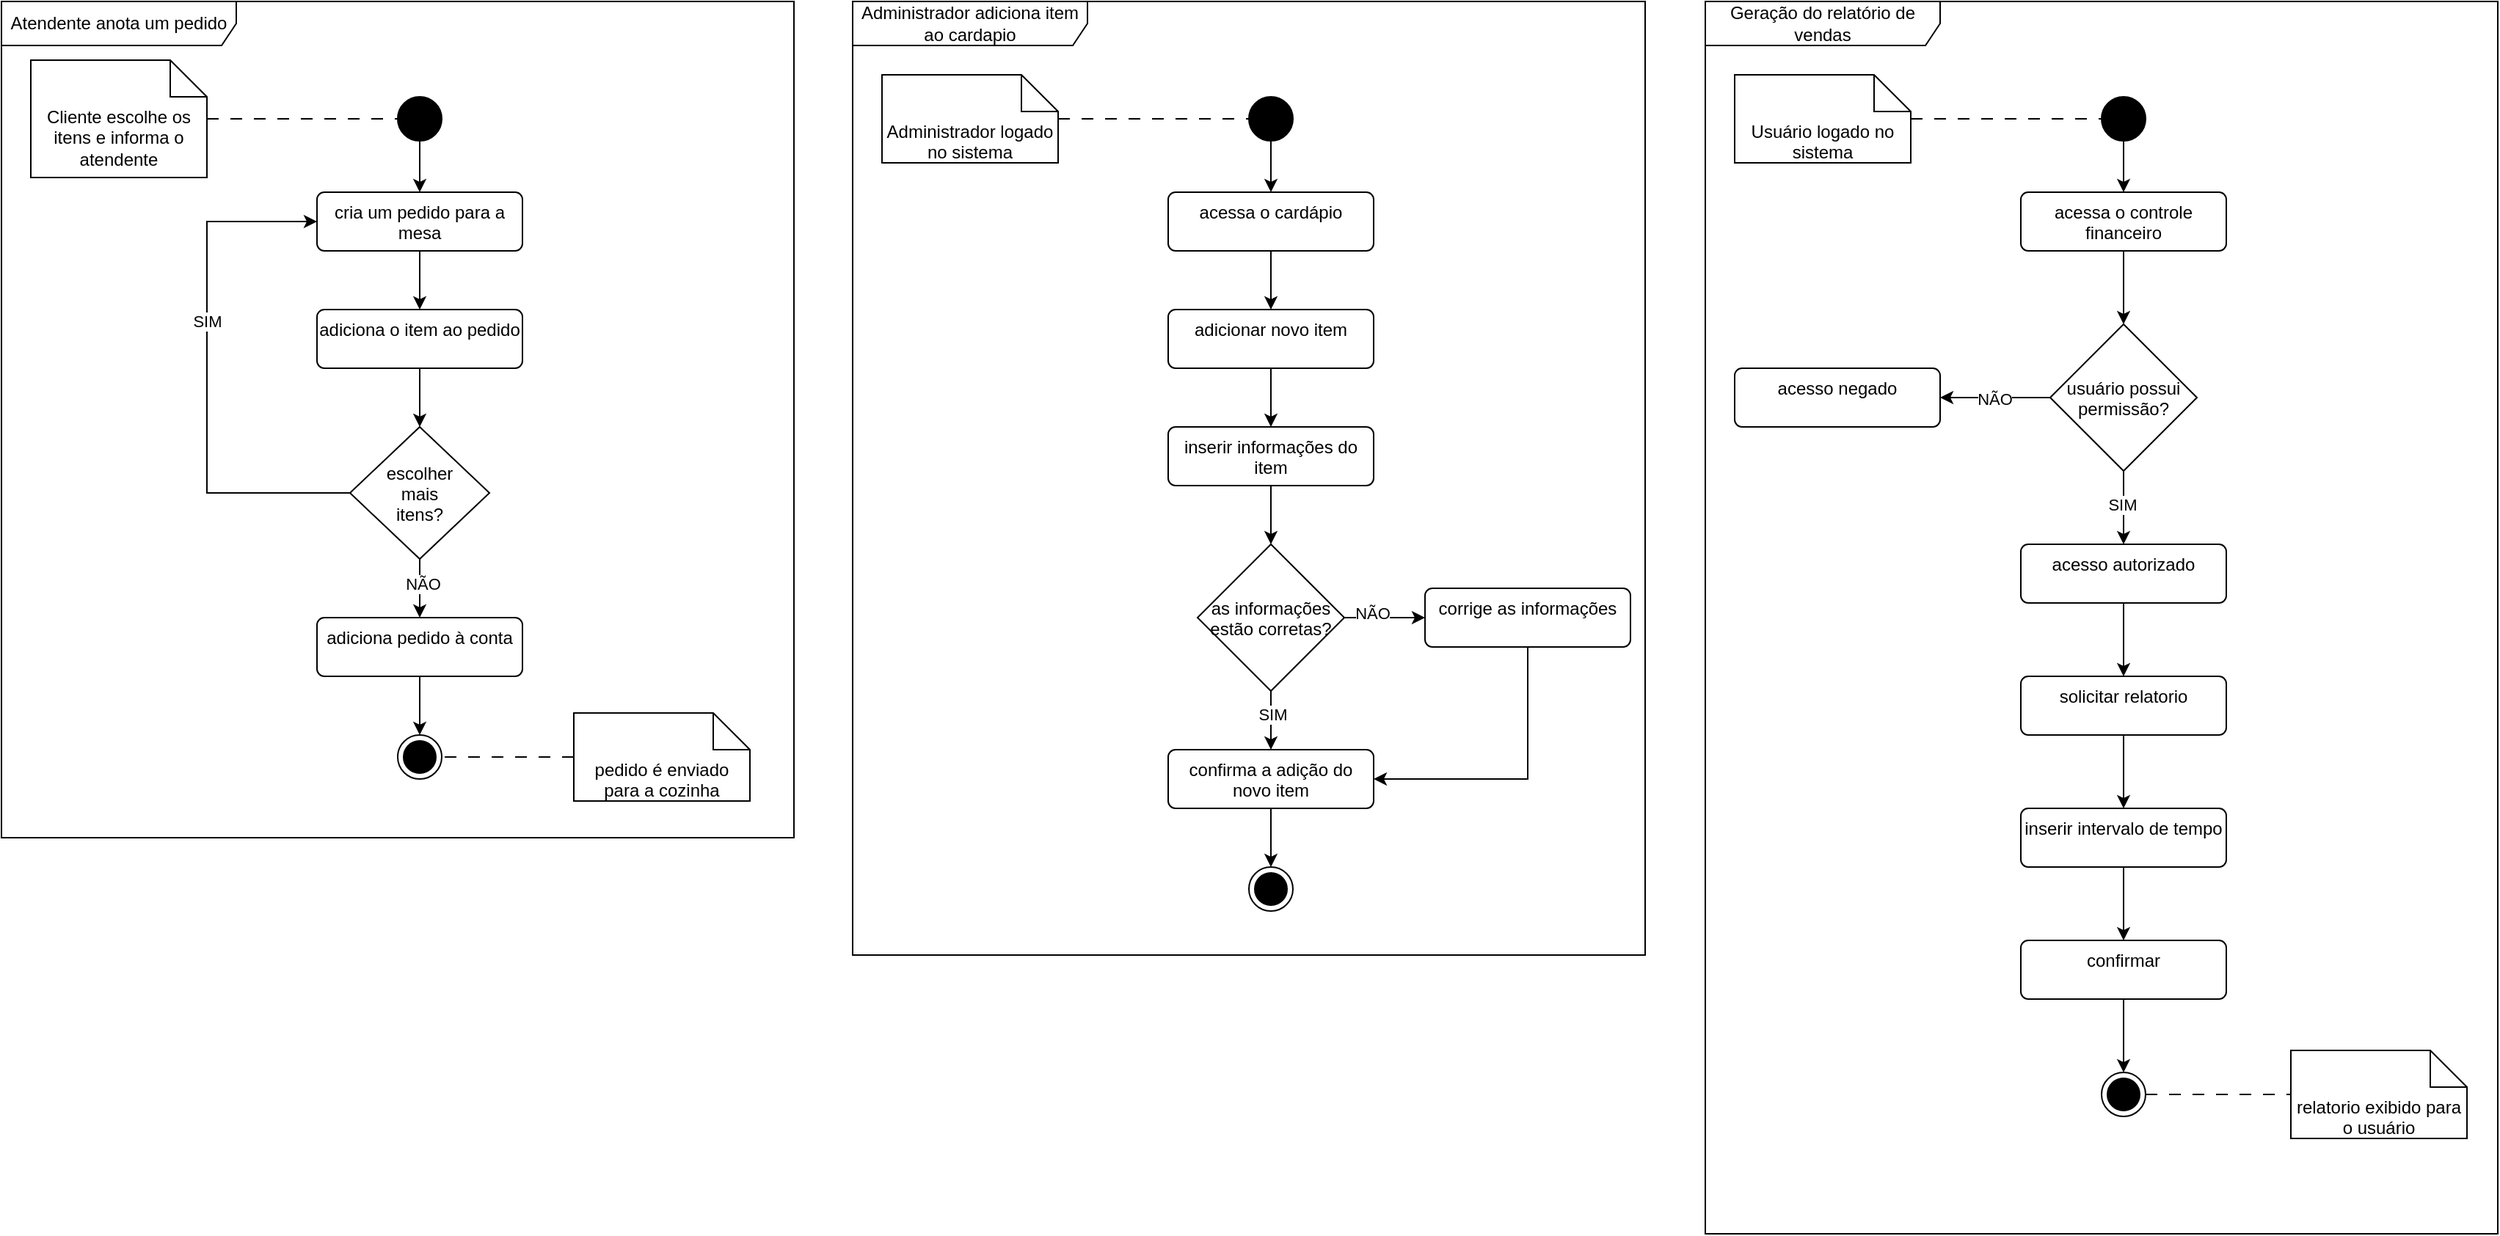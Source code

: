 <mxfile version="24.8.3">
  <diagram id="2TaP7NYXVBXx6e11orQC" name="Página-1">
    <mxGraphModel dx="1050" dy="2860" grid="1" gridSize="10" guides="1" tooltips="1" connect="1" arrows="1" fold="1" page="1" pageScale="1" pageWidth="827" pageHeight="1169" math="0" shadow="0">
      <root>
        <mxCell id="0" />
        <mxCell id="1" parent="0" />
        <mxCell id="BzwNZcg5VRHFtzT_5H1Z-67" style="edgeStyle=orthogonalEdgeStyle;rounded=0;orthogonalLoop=1;jettySize=auto;html=1;entryX=0;entryY=0.5;entryDx=0;entryDy=0;endArrow=none;endFill=0;dashed=1;dashPattern=8 8;" parent="1" source="BzwNZcg5VRHFtzT_5H1Z-65" target="BzwNZcg5VRHFtzT_5H1Z-66" edge="1">
          <mxGeometry relative="1" as="geometry" />
        </mxCell>
        <mxCell id="BzwNZcg5VRHFtzT_5H1Z-69" style="edgeStyle=orthogonalEdgeStyle;rounded=0;orthogonalLoop=1;jettySize=auto;html=1;" parent="1" source="BzwNZcg5VRHFtzT_5H1Z-66" target="BzwNZcg5VRHFtzT_5H1Z-68" edge="1">
          <mxGeometry relative="1" as="geometry" />
        </mxCell>
        <mxCell id="BzwNZcg5VRHFtzT_5H1Z-66" value="" style="ellipse;fillColor=strokeColor;html=1;" parent="1" vertex="1">
          <mxGeometry x="330" y="-2255" width="30" height="30" as="geometry" />
        </mxCell>
        <mxCell id="BzwNZcg5VRHFtzT_5H1Z-71" style="edgeStyle=orthogonalEdgeStyle;rounded=0;orthogonalLoop=1;jettySize=auto;html=1;entryX=0.5;entryY=0;entryDx=0;entryDy=0;" parent="1" source="BzwNZcg5VRHFtzT_5H1Z-68" target="BzwNZcg5VRHFtzT_5H1Z-70" edge="1">
          <mxGeometry relative="1" as="geometry" />
        </mxCell>
        <mxCell id="BzwNZcg5VRHFtzT_5H1Z-68" value="cria um pedido para a mesa" style="html=1;align=center;verticalAlign=top;rounded=1;absoluteArcSize=1;arcSize=10;dashed=0;whiteSpace=wrap;" parent="1" vertex="1">
          <mxGeometry x="275" y="-2190" width="140" height="40" as="geometry" />
        </mxCell>
        <mxCell id="BzwNZcg5VRHFtzT_5H1Z-73" style="edgeStyle=orthogonalEdgeStyle;rounded=0;orthogonalLoop=1;jettySize=auto;html=1;entryX=0.5;entryY=0;entryDx=0;entryDy=0;" parent="1" source="BzwNZcg5VRHFtzT_5H1Z-70" target="BzwNZcg5VRHFtzT_5H1Z-72" edge="1">
          <mxGeometry relative="1" as="geometry" />
        </mxCell>
        <mxCell id="BzwNZcg5VRHFtzT_5H1Z-70" value="adiciona o item ao pedido" style="html=1;align=center;verticalAlign=top;rounded=1;absoluteArcSize=1;arcSize=10;dashed=0;whiteSpace=wrap;" parent="1" vertex="1">
          <mxGeometry x="275" y="-2110" width="140" height="40" as="geometry" />
        </mxCell>
        <mxCell id="BzwNZcg5VRHFtzT_5H1Z-74" style="edgeStyle=orthogonalEdgeStyle;rounded=0;orthogonalLoop=1;jettySize=auto;html=1;entryX=0;entryY=0.5;entryDx=0;entryDy=0;exitX=0;exitY=0.5;exitDx=0;exitDy=0;" parent="1" source="BzwNZcg5VRHFtzT_5H1Z-72" target="BzwNZcg5VRHFtzT_5H1Z-68" edge="1">
          <mxGeometry relative="1" as="geometry">
            <Array as="points">
              <mxPoint x="200" y="-1985" />
              <mxPoint x="200" y="-2170" />
            </Array>
          </mxGeometry>
        </mxCell>
        <mxCell id="BzwNZcg5VRHFtzT_5H1Z-75" value="SIM" style="edgeLabel;html=1;align=center;verticalAlign=middle;resizable=0;points=[];" parent="BzwNZcg5VRHFtzT_5H1Z-74" vertex="1" connectable="0">
          <mxGeometry x="0.2" relative="1" as="geometry">
            <mxPoint as="offset" />
          </mxGeometry>
        </mxCell>
        <mxCell id="BzwNZcg5VRHFtzT_5H1Z-78" style="edgeStyle=orthogonalEdgeStyle;rounded=0;orthogonalLoop=1;jettySize=auto;html=1;" parent="1" source="BzwNZcg5VRHFtzT_5H1Z-72" target="BzwNZcg5VRHFtzT_5H1Z-77" edge="1">
          <mxGeometry relative="1" as="geometry" />
        </mxCell>
        <mxCell id="BzwNZcg5VRHFtzT_5H1Z-89" value="NÃO" style="edgeLabel;html=1;align=center;verticalAlign=middle;resizable=0;points=[];" parent="BzwNZcg5VRHFtzT_5H1Z-78" vertex="1" connectable="0">
          <mxGeometry x="-0.165" y="2" relative="1" as="geometry">
            <mxPoint as="offset" />
          </mxGeometry>
        </mxCell>
        <mxCell id="BzwNZcg5VRHFtzT_5H1Z-72" value="escolher&#xa; mais &#xa;itens?" style="rhombus;" parent="1" vertex="1">
          <mxGeometry x="297.5" y="-2030" width="95" height="90" as="geometry" />
        </mxCell>
        <mxCell id="BzwNZcg5VRHFtzT_5H1Z-81" style="edgeStyle=orthogonalEdgeStyle;rounded=0;orthogonalLoop=1;jettySize=auto;html=1;entryX=0.5;entryY=0;entryDx=0;entryDy=0;" parent="1" source="BzwNZcg5VRHFtzT_5H1Z-77" target="BzwNZcg5VRHFtzT_5H1Z-80" edge="1">
          <mxGeometry relative="1" as="geometry" />
        </mxCell>
        <mxCell id="BzwNZcg5VRHFtzT_5H1Z-77" value="adiciona pedido à conta" style="html=1;align=center;verticalAlign=top;rounded=1;absoluteArcSize=1;arcSize=10;dashed=0;whiteSpace=wrap;" parent="1" vertex="1">
          <mxGeometry x="275" y="-1900" width="140" height="40" as="geometry" />
        </mxCell>
        <mxCell id="BzwNZcg5VRHFtzT_5H1Z-80" value="" style="ellipse;html=1;shape=endState;fillColor=strokeColor;" parent="1" vertex="1">
          <mxGeometry x="330" y="-1820" width="30" height="30" as="geometry" />
        </mxCell>
        <mxCell id="BzwNZcg5VRHFtzT_5H1Z-83" style="edgeStyle=orthogonalEdgeStyle;rounded=0;orthogonalLoop=1;jettySize=auto;html=1;entryX=1;entryY=0.5;entryDx=0;entryDy=0;endArrow=none;endFill=0;dashed=1;dashPattern=8 8;" parent="1" source="BzwNZcg5VRHFtzT_5H1Z-82" target="BzwNZcg5VRHFtzT_5H1Z-80" edge="1">
          <mxGeometry relative="1" as="geometry" />
        </mxCell>
        <mxCell id="BzwNZcg5VRHFtzT_5H1Z-82" value="pedido é enviado para a cozinha" style="shape=note2;boundedLbl=1;whiteSpace=wrap;html=1;size=25;verticalAlign=top;align=center;" parent="1" vertex="1">
          <mxGeometry x="450" y="-1835" width="120" height="60" as="geometry" />
        </mxCell>
        <mxCell id="BzwNZcg5VRHFtzT_5H1Z-84" value="Atendente anota um pedido" style="shape=umlFrame;whiteSpace=wrap;html=1;pointerEvents=0;recursiveResize=0;container=1;collapsible=0;width=160;" parent="1" vertex="1">
          <mxGeometry x="60" y="-2320" width="540" height="570" as="geometry" />
        </mxCell>
        <mxCell id="BzwNZcg5VRHFtzT_5H1Z-65" value="Cliente escolhe os itens e informa o atendente" style="shape=note2;boundedLbl=1;whiteSpace=wrap;html=1;size=25;verticalAlign=top;align=center;" parent="BzwNZcg5VRHFtzT_5H1Z-84" vertex="1">
          <mxGeometry x="20" y="40" width="120" height="80" as="geometry" />
        </mxCell>
        <mxCell id="BzwNZcg5VRHFtzT_5H1Z-87" style="edgeStyle=orthogonalEdgeStyle;rounded=0;orthogonalLoop=1;jettySize=auto;html=1;entryX=0;entryY=0.5;entryDx=0;entryDy=0;dashed=1;dashPattern=8 8;endArrow=none;endFill=0;" parent="1" source="BzwNZcg5VRHFtzT_5H1Z-85" target="BzwNZcg5VRHFtzT_5H1Z-86" edge="1">
          <mxGeometry relative="1" as="geometry" />
        </mxCell>
        <mxCell id="BzwNZcg5VRHFtzT_5H1Z-85" value="Administrador logado no sistema" style="shape=note2;boundedLbl=1;whiteSpace=wrap;html=1;size=25;verticalAlign=top;align=center;" parent="1" vertex="1">
          <mxGeometry x="660" y="-2270" width="120" height="60" as="geometry" />
        </mxCell>
        <mxCell id="BzwNZcg5VRHFtzT_5H1Z-90" style="edgeStyle=orthogonalEdgeStyle;rounded=0;orthogonalLoop=1;jettySize=auto;html=1;entryX=0.5;entryY=0;entryDx=0;entryDy=0;" parent="1" source="BzwNZcg5VRHFtzT_5H1Z-86" target="BzwNZcg5VRHFtzT_5H1Z-88" edge="1">
          <mxGeometry relative="1" as="geometry" />
        </mxCell>
        <mxCell id="BzwNZcg5VRHFtzT_5H1Z-86" value="" style="ellipse;fillColor=strokeColor;html=1;" parent="1" vertex="1">
          <mxGeometry x="910" y="-2255" width="30" height="30" as="geometry" />
        </mxCell>
        <mxCell id="BzwNZcg5VRHFtzT_5H1Z-94" style="edgeStyle=orthogonalEdgeStyle;rounded=0;orthogonalLoop=1;jettySize=auto;html=1;entryX=0.5;entryY=0;entryDx=0;entryDy=0;" parent="1" source="BzwNZcg5VRHFtzT_5H1Z-88" target="BzwNZcg5VRHFtzT_5H1Z-91" edge="1">
          <mxGeometry relative="1" as="geometry" />
        </mxCell>
        <mxCell id="BzwNZcg5VRHFtzT_5H1Z-88" value="acessa o cardápio" style="html=1;align=center;verticalAlign=top;rounded=1;absoluteArcSize=1;arcSize=10;dashed=0;whiteSpace=wrap;" parent="1" vertex="1">
          <mxGeometry x="855" y="-2190" width="140" height="40" as="geometry" />
        </mxCell>
        <mxCell id="BzwNZcg5VRHFtzT_5H1Z-95" style="edgeStyle=orthogonalEdgeStyle;rounded=0;orthogonalLoop=1;jettySize=auto;html=1;entryX=0.5;entryY=0;entryDx=0;entryDy=0;" parent="1" source="BzwNZcg5VRHFtzT_5H1Z-91" target="BzwNZcg5VRHFtzT_5H1Z-92" edge="1">
          <mxGeometry relative="1" as="geometry" />
        </mxCell>
        <mxCell id="BzwNZcg5VRHFtzT_5H1Z-91" value="adicionar novo item" style="html=1;align=center;verticalAlign=top;rounded=1;absoluteArcSize=1;arcSize=10;dashed=0;whiteSpace=wrap;" parent="1" vertex="1">
          <mxGeometry x="855" y="-2110" width="140" height="40" as="geometry" />
        </mxCell>
        <mxCell id="BzwNZcg5VRHFtzT_5H1Z-96" style="edgeStyle=orthogonalEdgeStyle;rounded=0;orthogonalLoop=1;jettySize=auto;html=1;entryX=0.5;entryY=0;entryDx=0;entryDy=0;" parent="1" source="BzwNZcg5VRHFtzT_5H1Z-92" target="BzwNZcg5VRHFtzT_5H1Z-93" edge="1">
          <mxGeometry relative="1" as="geometry" />
        </mxCell>
        <mxCell id="BzwNZcg5VRHFtzT_5H1Z-92" value="inserir informações do item" style="html=1;align=center;verticalAlign=top;rounded=1;absoluteArcSize=1;arcSize=10;dashed=0;whiteSpace=wrap;" parent="1" vertex="1">
          <mxGeometry x="855" y="-2030" width="140" height="40" as="geometry" />
        </mxCell>
        <mxCell id="BzwNZcg5VRHFtzT_5H1Z-99" style="edgeStyle=orthogonalEdgeStyle;rounded=0;orthogonalLoop=1;jettySize=auto;html=1;entryX=0;entryY=0.5;entryDx=0;entryDy=0;" parent="1" source="BzwNZcg5VRHFtzT_5H1Z-93" target="BzwNZcg5VRHFtzT_5H1Z-98" edge="1">
          <mxGeometry relative="1" as="geometry" />
        </mxCell>
        <mxCell id="BzwNZcg5VRHFtzT_5H1Z-100" value="NÃO" style="edgeLabel;html=1;align=center;verticalAlign=middle;resizable=0;points=[];" parent="BzwNZcg5VRHFtzT_5H1Z-99" vertex="1" connectable="0">
          <mxGeometry x="-0.303" y="3" relative="1" as="geometry">
            <mxPoint as="offset" />
          </mxGeometry>
        </mxCell>
        <mxCell id="BzwNZcg5VRHFtzT_5H1Z-102" style="edgeStyle=orthogonalEdgeStyle;rounded=0;orthogonalLoop=1;jettySize=auto;html=1;" parent="1" source="BzwNZcg5VRHFtzT_5H1Z-93" target="BzwNZcg5VRHFtzT_5H1Z-101" edge="1">
          <mxGeometry relative="1" as="geometry" />
        </mxCell>
        <mxCell id="BzwNZcg5VRHFtzT_5H1Z-103" value="SIM" style="edgeLabel;html=1;align=center;verticalAlign=middle;resizable=0;points=[];" parent="BzwNZcg5VRHFtzT_5H1Z-102" vertex="1" connectable="0">
          <mxGeometry x="-0.235" y="1" relative="1" as="geometry">
            <mxPoint as="offset" />
          </mxGeometry>
        </mxCell>
        <mxCell id="BzwNZcg5VRHFtzT_5H1Z-93" value="as informações&#xa;estão corretas?" style="rhombus;" parent="1" vertex="1">
          <mxGeometry x="875" y="-1950" width="100" height="100" as="geometry" />
        </mxCell>
        <mxCell id="BzwNZcg5VRHFtzT_5H1Z-104" style="edgeStyle=orthogonalEdgeStyle;rounded=0;orthogonalLoop=1;jettySize=auto;html=1;entryX=1;entryY=0.5;entryDx=0;entryDy=0;exitX=0.5;exitY=1;exitDx=0;exitDy=0;" parent="1" source="BzwNZcg5VRHFtzT_5H1Z-98" target="BzwNZcg5VRHFtzT_5H1Z-101" edge="1">
          <mxGeometry relative="1" as="geometry">
            <mxPoint x="1100" y="-1820" as="targetPoint" />
          </mxGeometry>
        </mxCell>
        <mxCell id="BzwNZcg5VRHFtzT_5H1Z-98" value="corrige as informações" style="html=1;align=center;verticalAlign=top;rounded=1;absoluteArcSize=1;arcSize=10;dashed=0;whiteSpace=wrap;" parent="1" vertex="1">
          <mxGeometry x="1030" y="-1920" width="140" height="40" as="geometry" />
        </mxCell>
        <mxCell id="BzwNZcg5VRHFtzT_5H1Z-106" style="edgeStyle=orthogonalEdgeStyle;rounded=0;orthogonalLoop=1;jettySize=auto;html=1;" parent="1" source="BzwNZcg5VRHFtzT_5H1Z-101" target="BzwNZcg5VRHFtzT_5H1Z-105" edge="1">
          <mxGeometry relative="1" as="geometry" />
        </mxCell>
        <mxCell id="BzwNZcg5VRHFtzT_5H1Z-101" value="confirma a adição do novo item" style="html=1;align=center;verticalAlign=top;rounded=1;absoluteArcSize=1;arcSize=10;dashed=0;whiteSpace=wrap;" parent="1" vertex="1">
          <mxGeometry x="855" y="-1810" width="140" height="40" as="geometry" />
        </mxCell>
        <mxCell id="BzwNZcg5VRHFtzT_5H1Z-105" value="" style="ellipse;html=1;shape=endState;fillColor=strokeColor;" parent="1" vertex="1">
          <mxGeometry x="910" y="-1730" width="30" height="30" as="geometry" />
        </mxCell>
        <mxCell id="BzwNZcg5VRHFtzT_5H1Z-107" value="Administrador adiciona item ao cardapio" style="shape=umlFrame;whiteSpace=wrap;html=1;pointerEvents=0;recursiveResize=0;container=1;collapsible=0;width=160;" parent="1" vertex="1">
          <mxGeometry x="640" y="-2320" width="540" height="650" as="geometry" />
        </mxCell>
        <mxCell id="BzwNZcg5VRHFtzT_5H1Z-108" value="Geração do relatório de vendas" style="shape=umlFrame;whiteSpace=wrap;html=1;pointerEvents=0;recursiveResize=0;container=1;collapsible=0;width=160;" parent="1" vertex="1">
          <mxGeometry x="1221" y="-2320" width="540" height="840" as="geometry" />
        </mxCell>
        <mxCell id="BzwNZcg5VRHFtzT_5H1Z-111" style="edgeStyle=orthogonalEdgeStyle;rounded=0;orthogonalLoop=1;jettySize=auto;html=1;entryX=0;entryY=0.5;entryDx=0;entryDy=0;endArrow=none;endFill=0;dashed=1;dashPattern=8 8;" parent="BzwNZcg5VRHFtzT_5H1Z-108" source="BzwNZcg5VRHFtzT_5H1Z-109" target="BzwNZcg5VRHFtzT_5H1Z-110" edge="1">
          <mxGeometry relative="1" as="geometry" />
        </mxCell>
        <mxCell id="BzwNZcg5VRHFtzT_5H1Z-109" value="Usuário logado no sistema" style="shape=note2;boundedLbl=1;whiteSpace=wrap;html=1;size=25;verticalAlign=top;align=center;" parent="BzwNZcg5VRHFtzT_5H1Z-108" vertex="1">
          <mxGeometry x="20" y="50" width="120" height="60" as="geometry" />
        </mxCell>
        <mxCell id="BzwNZcg5VRHFtzT_5H1Z-114" style="edgeStyle=orthogonalEdgeStyle;rounded=0;orthogonalLoop=1;jettySize=auto;html=1;entryX=0.5;entryY=0;entryDx=0;entryDy=0;" parent="BzwNZcg5VRHFtzT_5H1Z-108" source="BzwNZcg5VRHFtzT_5H1Z-110" target="BzwNZcg5VRHFtzT_5H1Z-112" edge="1">
          <mxGeometry relative="1" as="geometry" />
        </mxCell>
        <mxCell id="BzwNZcg5VRHFtzT_5H1Z-110" value="" style="ellipse;fillColor=strokeColor;html=1;" parent="BzwNZcg5VRHFtzT_5H1Z-108" vertex="1">
          <mxGeometry x="270" y="65" width="30" height="30" as="geometry" />
        </mxCell>
        <mxCell id="BzwNZcg5VRHFtzT_5H1Z-115" style="edgeStyle=orthogonalEdgeStyle;rounded=0;orthogonalLoop=1;jettySize=auto;html=1;entryX=0.5;entryY=0;entryDx=0;entryDy=0;" parent="BzwNZcg5VRHFtzT_5H1Z-108" source="BzwNZcg5VRHFtzT_5H1Z-112" target="BzwNZcg5VRHFtzT_5H1Z-113" edge="1">
          <mxGeometry relative="1" as="geometry" />
        </mxCell>
        <mxCell id="BzwNZcg5VRHFtzT_5H1Z-112" value="acessa o controle financeiro" style="html=1;align=center;verticalAlign=top;rounded=1;absoluteArcSize=1;arcSize=10;dashed=0;whiteSpace=wrap;" parent="BzwNZcg5VRHFtzT_5H1Z-108" vertex="1">
          <mxGeometry x="215" y="130" width="140" height="40" as="geometry" />
        </mxCell>
        <mxCell id="BzwNZcg5VRHFtzT_5H1Z-117" style="edgeStyle=orthogonalEdgeStyle;rounded=0;orthogonalLoop=1;jettySize=auto;html=1;entryX=1;entryY=0.5;entryDx=0;entryDy=0;" parent="BzwNZcg5VRHFtzT_5H1Z-108" source="BzwNZcg5VRHFtzT_5H1Z-113" target="BzwNZcg5VRHFtzT_5H1Z-116" edge="1">
          <mxGeometry relative="1" as="geometry" />
        </mxCell>
        <mxCell id="BzwNZcg5VRHFtzT_5H1Z-118" value="NÃO" style="edgeLabel;html=1;align=center;verticalAlign=middle;resizable=0;points=[];" parent="BzwNZcg5VRHFtzT_5H1Z-117" vertex="1" connectable="0">
          <mxGeometry x="0.016" y="1" relative="1" as="geometry">
            <mxPoint as="offset" />
          </mxGeometry>
        </mxCell>
        <mxCell id="BzwNZcg5VRHFtzT_5H1Z-120" style="edgeStyle=orthogonalEdgeStyle;rounded=0;orthogonalLoop=1;jettySize=auto;html=1;entryX=0.5;entryY=0;entryDx=0;entryDy=0;" parent="BzwNZcg5VRHFtzT_5H1Z-108" source="BzwNZcg5VRHFtzT_5H1Z-113" target="BzwNZcg5VRHFtzT_5H1Z-119" edge="1">
          <mxGeometry relative="1" as="geometry" />
        </mxCell>
        <mxCell id="BzwNZcg5VRHFtzT_5H1Z-121" value="SIM" style="edgeLabel;html=1;align=center;verticalAlign=middle;resizable=0;points=[];" parent="BzwNZcg5VRHFtzT_5H1Z-120" vertex="1" connectable="0">
          <mxGeometry x="-0.093" y="-1" relative="1" as="geometry">
            <mxPoint as="offset" />
          </mxGeometry>
        </mxCell>
        <mxCell id="BzwNZcg5VRHFtzT_5H1Z-113" value="usuário possui&#xa;permissão?" style="rhombus;" parent="BzwNZcg5VRHFtzT_5H1Z-108" vertex="1">
          <mxGeometry x="235" y="220" width="100" height="100" as="geometry" />
        </mxCell>
        <mxCell id="BzwNZcg5VRHFtzT_5H1Z-116" value="acesso negado" style="html=1;align=center;verticalAlign=top;rounded=1;absoluteArcSize=1;arcSize=10;dashed=0;whiteSpace=wrap;" parent="BzwNZcg5VRHFtzT_5H1Z-108" vertex="1">
          <mxGeometry x="20" y="250" width="140" height="40" as="geometry" />
        </mxCell>
        <mxCell id="BzwNZcg5VRHFtzT_5H1Z-123" style="edgeStyle=orthogonalEdgeStyle;rounded=0;orthogonalLoop=1;jettySize=auto;html=1;entryX=0.5;entryY=0;entryDx=0;entryDy=0;" parent="BzwNZcg5VRHFtzT_5H1Z-108" source="BzwNZcg5VRHFtzT_5H1Z-119" target="BzwNZcg5VRHFtzT_5H1Z-122" edge="1">
          <mxGeometry relative="1" as="geometry" />
        </mxCell>
        <mxCell id="BzwNZcg5VRHFtzT_5H1Z-119" value="acesso autorizado" style="html=1;align=center;verticalAlign=top;rounded=1;absoluteArcSize=1;arcSize=10;dashed=0;whiteSpace=wrap;" parent="BzwNZcg5VRHFtzT_5H1Z-108" vertex="1">
          <mxGeometry x="215" y="370" width="140" height="40" as="geometry" />
        </mxCell>
        <mxCell id="BzwNZcg5VRHFtzT_5H1Z-125" style="edgeStyle=orthogonalEdgeStyle;rounded=0;orthogonalLoop=1;jettySize=auto;html=1;entryX=0.5;entryY=0;entryDx=0;entryDy=0;" parent="BzwNZcg5VRHFtzT_5H1Z-108" source="BzwNZcg5VRHFtzT_5H1Z-122" target="BzwNZcg5VRHFtzT_5H1Z-124" edge="1">
          <mxGeometry relative="1" as="geometry" />
        </mxCell>
        <mxCell id="BzwNZcg5VRHFtzT_5H1Z-122" value="solicitar relatorio" style="html=1;align=center;verticalAlign=top;rounded=1;absoluteArcSize=1;arcSize=10;dashed=0;whiteSpace=wrap;" parent="BzwNZcg5VRHFtzT_5H1Z-108" vertex="1">
          <mxGeometry x="215" y="460" width="140" height="40" as="geometry" />
        </mxCell>
        <mxCell id="BzwNZcg5VRHFtzT_5H1Z-127" style="edgeStyle=orthogonalEdgeStyle;rounded=0;orthogonalLoop=1;jettySize=auto;html=1;entryX=0.5;entryY=0;entryDx=0;entryDy=0;" parent="BzwNZcg5VRHFtzT_5H1Z-108" source="BzwNZcg5VRHFtzT_5H1Z-124" target="BzwNZcg5VRHFtzT_5H1Z-126" edge="1">
          <mxGeometry relative="1" as="geometry" />
        </mxCell>
        <mxCell id="BzwNZcg5VRHFtzT_5H1Z-124" value="inserir intervalo de tempo" style="html=1;align=center;verticalAlign=top;rounded=1;absoluteArcSize=1;arcSize=10;dashed=0;whiteSpace=wrap;" parent="BzwNZcg5VRHFtzT_5H1Z-108" vertex="1">
          <mxGeometry x="215" y="550" width="140" height="40" as="geometry" />
        </mxCell>
        <mxCell id="BzwNZcg5VRHFtzT_5H1Z-129" style="edgeStyle=orthogonalEdgeStyle;rounded=0;orthogonalLoop=1;jettySize=auto;html=1;entryX=0.5;entryY=0;entryDx=0;entryDy=0;" parent="BzwNZcg5VRHFtzT_5H1Z-108" source="BzwNZcg5VRHFtzT_5H1Z-126" target="BzwNZcg5VRHFtzT_5H1Z-128" edge="1">
          <mxGeometry relative="1" as="geometry" />
        </mxCell>
        <mxCell id="BzwNZcg5VRHFtzT_5H1Z-126" value="confirmar" style="html=1;align=center;verticalAlign=top;rounded=1;absoluteArcSize=1;arcSize=10;dashed=0;whiteSpace=wrap;" parent="BzwNZcg5VRHFtzT_5H1Z-108" vertex="1">
          <mxGeometry x="215" y="640" width="140" height="40" as="geometry" />
        </mxCell>
        <mxCell id="BzwNZcg5VRHFtzT_5H1Z-128" value="" style="ellipse;html=1;shape=endState;fillColor=strokeColor;" parent="BzwNZcg5VRHFtzT_5H1Z-108" vertex="1">
          <mxGeometry x="270" y="730" width="30" height="30" as="geometry" />
        </mxCell>
        <mxCell id="BzwNZcg5VRHFtzT_5H1Z-130" value="relatorio exibido para o usuário" style="shape=note2;boundedLbl=1;whiteSpace=wrap;html=1;size=25;verticalAlign=top;align=center;" parent="BzwNZcg5VRHFtzT_5H1Z-108" vertex="1">
          <mxGeometry x="399" y="715" width="120" height="60" as="geometry" />
        </mxCell>
        <mxCell id="BzwNZcg5VRHFtzT_5H1Z-131" style="edgeStyle=orthogonalEdgeStyle;rounded=0;orthogonalLoop=1;jettySize=auto;html=1;entryX=0;entryY=0.5;entryDx=0;entryDy=0;entryPerimeter=0;endArrow=none;endFill=0;dashed=1;dashPattern=8 8;" parent="BzwNZcg5VRHFtzT_5H1Z-108" source="BzwNZcg5VRHFtzT_5H1Z-128" target="BzwNZcg5VRHFtzT_5H1Z-130" edge="1">
          <mxGeometry relative="1" as="geometry" />
        </mxCell>
      </root>
    </mxGraphModel>
  </diagram>
</mxfile>
